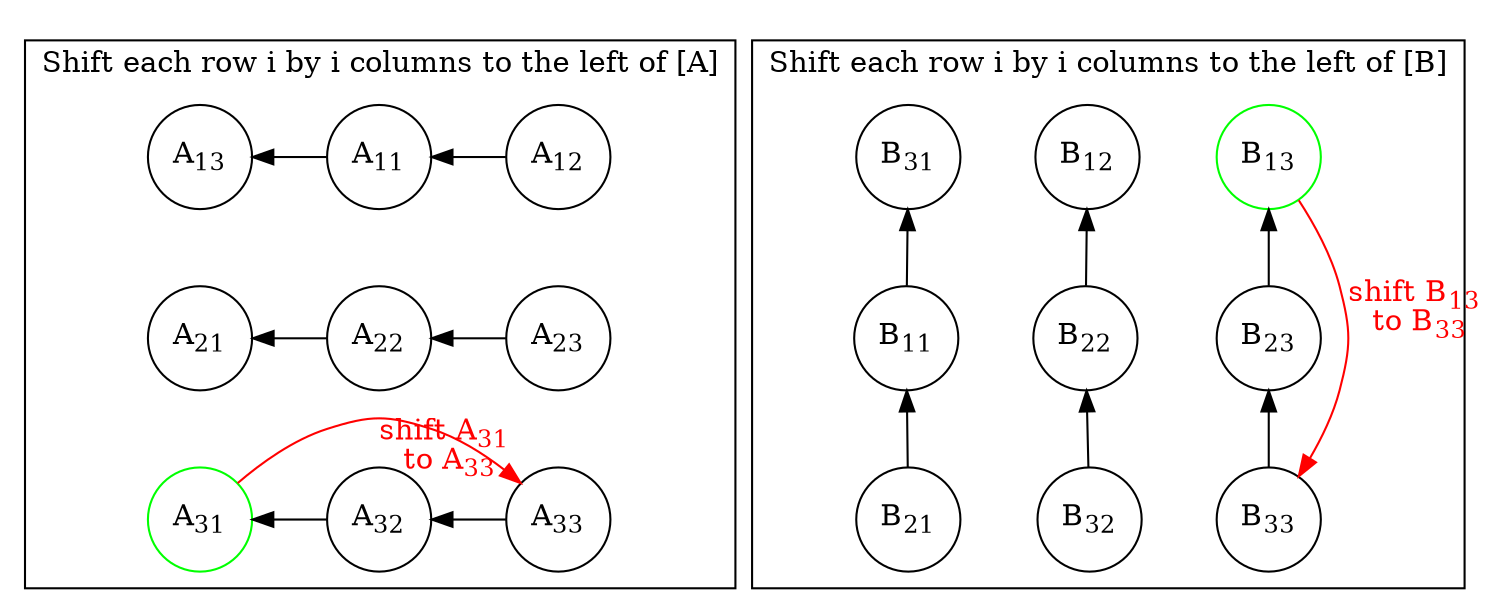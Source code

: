 digraph G {
 // splines="line";
  node [shape=circle,
      fixedsize=true, # don't allow nodes to change sizes dynamically
      width=0.7, nodesep = 0.5, ranksep = 0.5];
  
  subgraph cluster_0 {
   
    edge[dir="back"];//, style=invis];
    a[label = <A<SUB>13</SUB>>];
    b[label = <A<SUB>11</SUB>>];
    c[label = <A<SUB>12</SUB>>];
    //d[label = <A<SUB>21</SUB>>, color = green];
//    e[label = <A<SUB>22</SUB>>];
//    f[label = <A<SUB>23</SUB>>];
    g[label = <A<SUB>31</SUB>>, color = green];
//    h[label = <A<SUB>32</SUB>>];
    i[label = <A<SUB>33</SUB>>];
    label = "Shift each row i by i columns to the left of [A]";

    d[label = <A<SUB>21</SUB>>];
    f[label = <A<SUB>23</SUB>>];
    e[label = <A<SUB>22</SUB>>];
    //g[label = < <S>A<SUB>31</SUB></S>>];
    h[label = <A<SUB>32</SUB>>];

    a -> b;
    b -> c;
    a -> c[style=invis];
    a -> d[style=invis];
    c -> f[style=invis];
    f -> d[style=invis];
    d -> e[label = " "];
    e -> f;
    d -> g[style=invis];
    g -> h;
    h -> i;
    f -> i[style=invis];
    i -> g[color = red, xlabel = <<FONT COLOR="red">shift A<SUB>31</SUB> <br/>to A<SUB>33</SUB></FONT>>];

    {rank = same; a;b;c}
    {rank = same; d;e;f}
    {rank = same; g;h;i}
  }

  subgraph cluster_1 {
    
    edge [dir="back"];
    a1[label = <B<SUB>31</SUB>>];
   // b1[label = <B<SUB>12</SUB>>];
    c1[label = <B<SUB>13</SUB>>, color = green];
    d1[label = <B<SUB>11</SUB>>];
//    e1[label = <B<SUB>22</SUB>>];
//    f1[label = <B<SUB>23</SUB>>];
    g1[label = <B<SUB>21</SUB>>];
//    h1[label = <B<SUB>32</SUB>>];
    i1[label = <B<SUB>33</SUB>>];
    label = "Shift each row i by i columns to the left of [B]"

    b1[label = <B<SUB>12</SUB>>];
    h1[label = <B<SUB>32</SUB>>];
    e1[label = <B<SUB>22</SUB>>];
//    c1[label = < <S>B<SUB>13</SUB></S>>];
    f1[label = <B<SUB>23</SUB>>]

    c1 -> f1;
    f1 -> i1;
    //g1 -> a1[color = red, xlabel = <<FONT COLOR="red">shift B<SUB>21</SUB> <br/>to B<SUB>11</SUB></FONT>>];
    b1 -> e1;
    e1 -> h1;
    h1 -> b1[style= invis];
    
    a1 -> b1[style=invis];
    b1 -> c1[style=invis];
    a1 -> d1;
    d1 -> e1[style=invis];
    e1 -> f1[style=invis];
    d1 -> g1;
    g1 -> h1[style=invis];
    h1 -> i1[style=invis];
    
    i1 -> c1[color = red, xlabel = <<FONT COLOR="red">shift B<SUB>13</SUB> <br/>to B<SUB>33</SUB></FONT>>];

    {rank = same; a1;b1;c1}
    {rank = same; d1;e1;f1}
    {rank = same; g1;h1;i1}
  }

}


